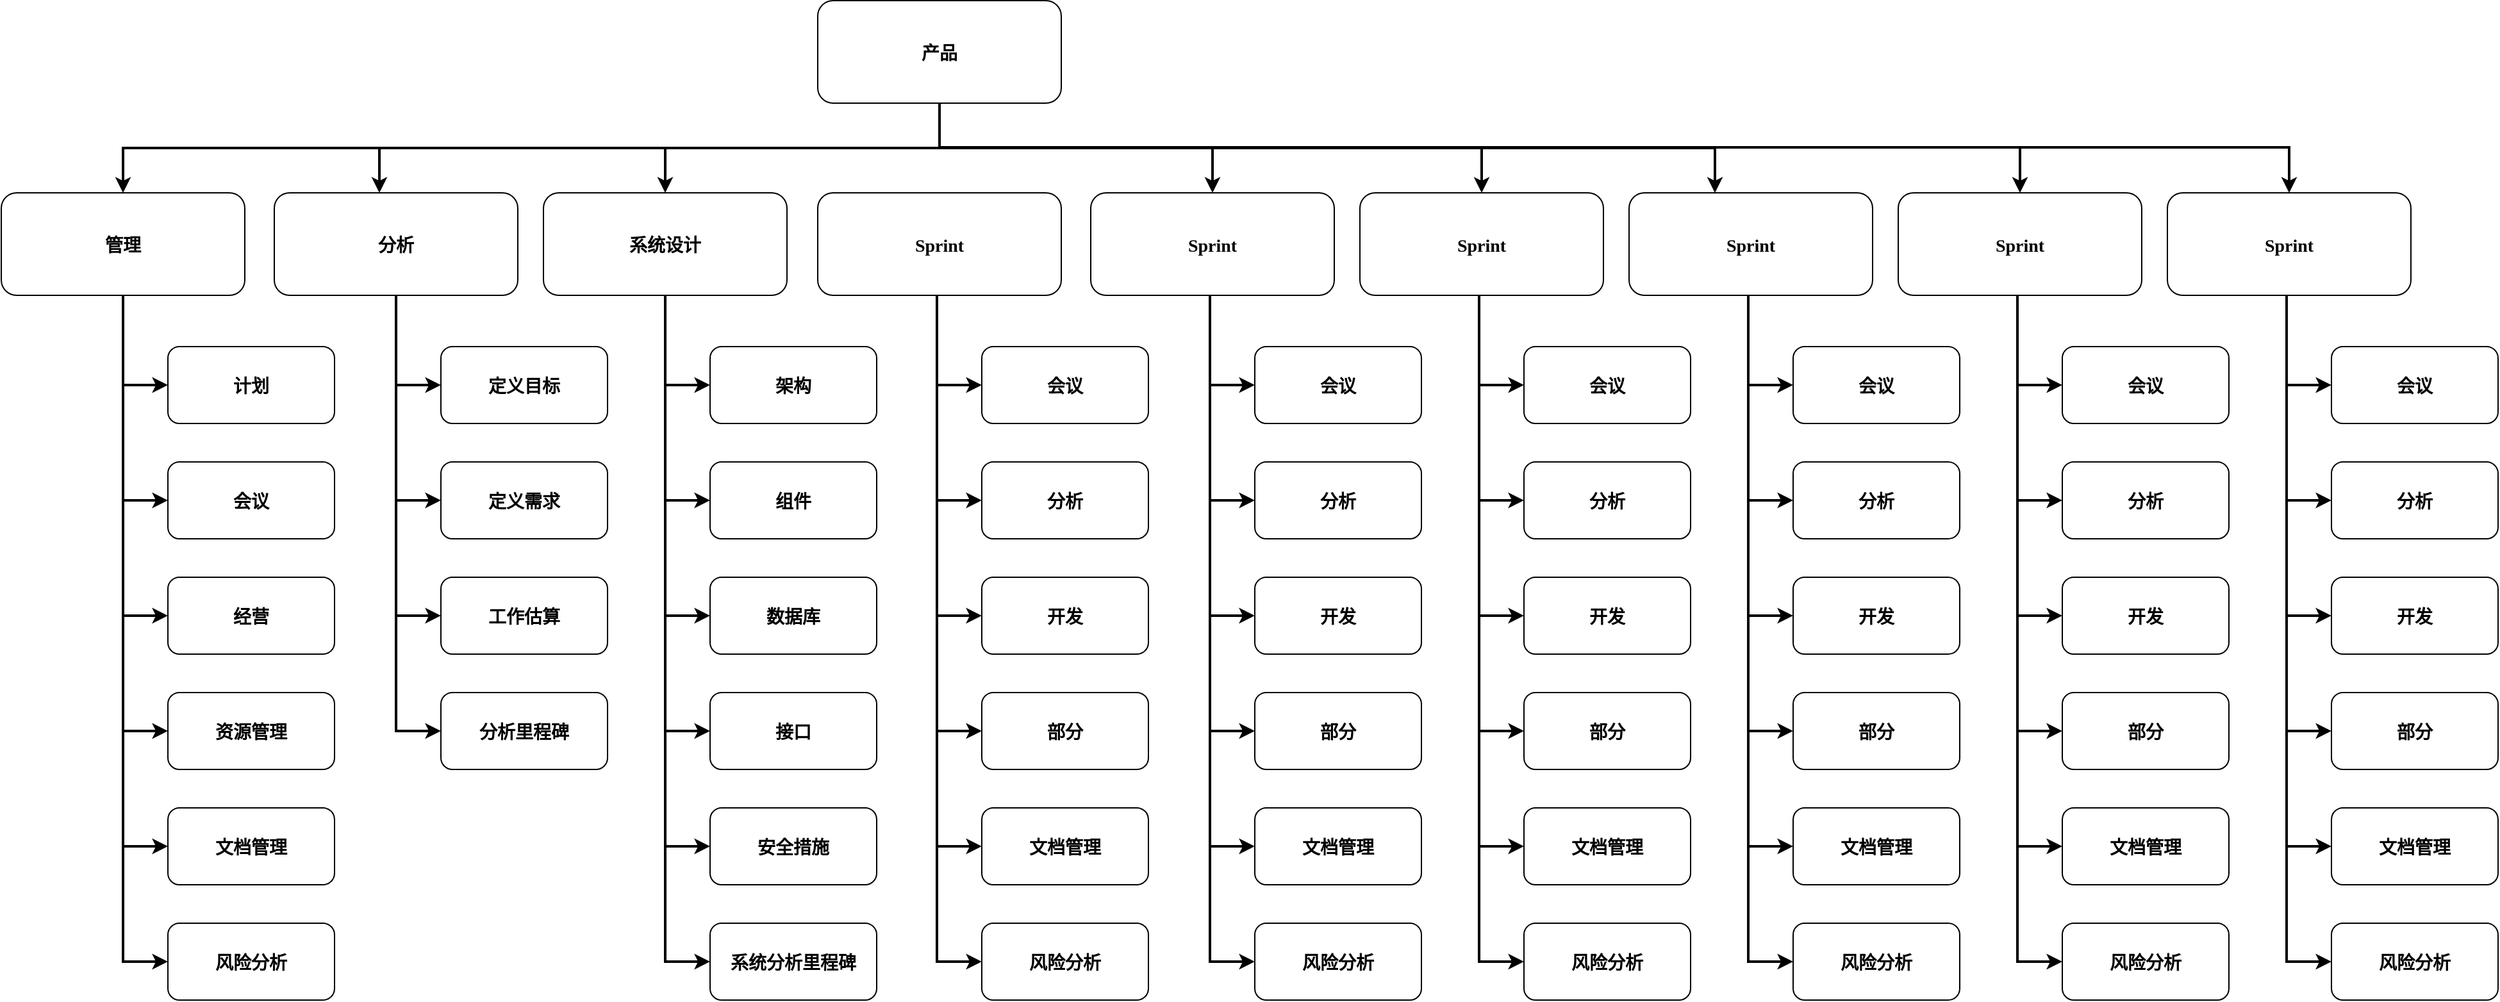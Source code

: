 <mxfile version="14.6.6" type="github">
  <diagram name="Page-1" id="2c0d36ab-eaac-3732-788b-9136903baeff">
    <mxGraphModel dx="1502" dy="604" grid="1" gridSize="10" guides="1" tooltips="1" connect="1" arrows="1" fold="1" page="1" pageScale="1.5" pageWidth="1169" pageHeight="827" background="#ffffff" math="0" shadow="0">
      <root>
        <mxCell id="0" />
        <mxCell id="1" parent="0" />
        <mxCell id="2" value="产品" style="rounded=1;fontStyle=1;fontFamily=Tahoma;fontSize=14" parent="1" vertex="1">
          <mxGeometry x="757" y="185.5" width="190" height="80" as="geometry" />
        </mxCell>
        <mxCell id="9" value="" style="edgeStyle=elbowEdgeStyle;elbow=vertical;strokeWidth=2;rounded=0" parent="1" source="2" edge="1">
          <mxGeometry x="337" y="215.5" width="100" height="100" as="geometry">
            <mxPoint x="337" y="315.5" as="sourcePoint" />
            <mxPoint x="1457" y="335.5" as="targetPoint" />
          </mxGeometry>
        </mxCell>
        <mxCell id="10" value="Sprint" style="rounded=1;fontStyle=1;fontFamily=Tahoma;fontSize=14" parent="1" vertex="1">
          <mxGeometry x="757" y="335.5" width="190" height="80" as="geometry" />
        </mxCell>
        <mxCell id="13" value="管理" style="rounded=1;fontStyle=1;fontFamily=Tahoma;fontSize=14" parent="1" vertex="1">
          <mxGeometry x="120" y="335.5" width="190" height="80" as="geometry" />
        </mxCell>
        <mxCell id="16" value="计划" style="rounded=1;fontStyle=1;fontFamily=Tahoma;fontSize=14" parent="1" vertex="1">
          <mxGeometry x="250" y="455.5" width="130" height="60" as="geometry" />
        </mxCell>
        <mxCell id="17" value="会议" style="rounded=1;fontStyle=1;fontFamily=Tahoma;fontSize=14" parent="1" vertex="1">
          <mxGeometry x="250" y="545.5" width="130" height="60" as="geometry" />
        </mxCell>
        <mxCell id="18" value="经营" style="rounded=1;fontStyle=1;fontFamily=Tahoma;fontSize=14" parent="1" vertex="1">
          <mxGeometry x="250" y="635.5" width="130" height="60" as="geometry" />
        </mxCell>
        <mxCell id="59" value="" style="edgeStyle=elbowEdgeStyle;elbow=vertical;strokeWidth=2;rounded=0" parent="1" source="2" edge="1">
          <mxGeometry x="347" y="225.5" width="100" height="100" as="geometry">
            <mxPoint x="862.0" y="275.5" as="sourcePoint" />
            <mxPoint x="415" y="335.5" as="targetPoint" />
          </mxGeometry>
        </mxCell>
        <mxCell id="61" value="" style="edgeStyle=elbowEdgeStyle;elbow=vertical;strokeWidth=2;rounded=0" parent="1" source="2" target="13" edge="1">
          <mxGeometry x="-23" y="135.5" width="100" height="100" as="geometry">
            <mxPoint x="-23" y="235.5" as="sourcePoint" />
            <mxPoint x="77" y="135.5" as="targetPoint" />
          </mxGeometry>
        </mxCell>
        <mxCell id="64" value="" style="edgeStyle=elbowEdgeStyle;elbow=horizontal;strokeWidth=2;rounded=0" parent="1" source="13" target="16" edge="1">
          <mxGeometry x="-10" y="135.5" width="100" height="100" as="geometry">
            <mxPoint x="-10" y="235.5" as="sourcePoint" />
            <mxPoint x="90" y="135.5" as="targetPoint" />
            <Array as="points">
              <mxPoint x="215" y="435.5" />
            </Array>
          </mxGeometry>
        </mxCell>
        <mxCell id="65" value="" style="edgeStyle=elbowEdgeStyle;elbow=horizontal;strokeWidth=2;rounded=0" parent="1" source="13" target="17" edge="1">
          <mxGeometry x="-10" y="135.5" width="100" height="100" as="geometry">
            <mxPoint x="-10" y="235.5" as="sourcePoint" />
            <mxPoint x="90" y="135.5" as="targetPoint" />
            <Array as="points">
              <mxPoint x="215" y="475.5" />
            </Array>
          </mxGeometry>
        </mxCell>
        <mxCell id="66" value="" style="edgeStyle=elbowEdgeStyle;elbow=horizontal;strokeWidth=2;rounded=0" parent="1" source="13" target="18" edge="1">
          <mxGeometry x="-10" y="135.5" width="100" height="100" as="geometry">
            <mxPoint x="-10" y="235.5" as="sourcePoint" />
            <mxPoint x="90" y="135.5" as="targetPoint" />
            <Array as="points">
              <mxPoint x="215" y="525.5" />
            </Array>
          </mxGeometry>
        </mxCell>
        <mxCell id="ajaQP3VODttiOs9Wyczl-124" value="资源管理" style="rounded=1;fontStyle=1;fontFamily=Tahoma;fontSize=14" vertex="1" parent="1">
          <mxGeometry x="250" y="725.5" width="130" height="60" as="geometry" />
        </mxCell>
        <mxCell id="ajaQP3VODttiOs9Wyczl-125" value="文档管理" style="rounded=1;fontStyle=1;fontFamily=Tahoma;fontSize=14" vertex="1" parent="1">
          <mxGeometry x="250" y="815.5" width="130" height="60" as="geometry" />
        </mxCell>
        <mxCell id="ajaQP3VODttiOs9Wyczl-126" value="风险分析" style="rounded=1;fontStyle=1;fontFamily=Tahoma;fontSize=14" vertex="1" parent="1">
          <mxGeometry x="250" y="905.5" width="130" height="60" as="geometry" />
        </mxCell>
        <mxCell id="ajaQP3VODttiOs9Wyczl-127" value="" style="edgeStyle=elbowEdgeStyle;elbow=horizontal;strokeWidth=2;rounded=0;entryX=0;entryY=0.5;entryDx=0;entryDy=0;" edge="1" parent="1" target="ajaQP3VODttiOs9Wyczl-124">
          <mxGeometry x="-10" y="145.5" width="100" height="100" as="geometry">
            <mxPoint x="215" y="425.5" as="sourcePoint" />
            <mxPoint x="250" y="675.5" as="targetPoint" />
            <Array as="points">
              <mxPoint x="215" y="535.5" />
            </Array>
          </mxGeometry>
        </mxCell>
        <mxCell id="ajaQP3VODttiOs9Wyczl-128" value="" style="edgeStyle=elbowEdgeStyle;elbow=horizontal;strokeWidth=2;rounded=0;entryX=0;entryY=0.5;entryDx=0;entryDy=0;" edge="1" parent="1" target="ajaQP3VODttiOs9Wyczl-125">
          <mxGeometry x="-10" y="160" width="100" height="100" as="geometry">
            <mxPoint x="215" y="440" as="sourcePoint" />
            <mxPoint x="250" y="770" as="targetPoint" />
            <Array as="points">
              <mxPoint x="215" y="550" />
            </Array>
          </mxGeometry>
        </mxCell>
        <mxCell id="ajaQP3VODttiOs9Wyczl-129" value="" style="edgeStyle=elbowEdgeStyle;elbow=horizontal;strokeWidth=2;rounded=0;entryX=0;entryY=0.5;entryDx=0;entryDy=0;" edge="1" parent="1" target="ajaQP3VODttiOs9Wyczl-126">
          <mxGeometry x="-10" y="165.5" width="100" height="100" as="geometry">
            <mxPoint x="215" y="445.5" as="sourcePoint" />
            <mxPoint x="250" y="851" as="targetPoint" />
            <Array as="points">
              <mxPoint x="215" y="555.5" />
            </Array>
          </mxGeometry>
        </mxCell>
        <mxCell id="ajaQP3VODttiOs9Wyczl-132" value="分析" style="rounded=1;fontStyle=1;fontFamily=Tahoma;fontSize=14" vertex="1" parent="1">
          <mxGeometry x="333" y="335.5" width="190" height="80" as="geometry" />
        </mxCell>
        <mxCell id="ajaQP3VODttiOs9Wyczl-133" value="定义目标" style="rounded=1;fontStyle=1;fontFamily=Tahoma;fontSize=14" vertex="1" parent="1">
          <mxGeometry x="463" y="455.5" width="130" height="60" as="geometry" />
        </mxCell>
        <mxCell id="ajaQP3VODttiOs9Wyczl-134" value="定义需求" style="rounded=1;fontStyle=1;fontFamily=Tahoma;fontSize=14" vertex="1" parent="1">
          <mxGeometry x="463" y="545.5" width="130" height="60" as="geometry" />
        </mxCell>
        <mxCell id="ajaQP3VODttiOs9Wyczl-135" value="工作估算" style="rounded=1;fontStyle=1;fontFamily=Tahoma;fontSize=14" vertex="1" parent="1">
          <mxGeometry x="463" y="635.5" width="130" height="60" as="geometry" />
        </mxCell>
        <mxCell id="ajaQP3VODttiOs9Wyczl-136" value="" style="edgeStyle=elbowEdgeStyle;elbow=horizontal;strokeWidth=2;rounded=0" edge="1" parent="1" source="ajaQP3VODttiOs9Wyczl-132" target="ajaQP3VODttiOs9Wyczl-133">
          <mxGeometry x="203" y="135.5" width="100" height="100" as="geometry">
            <mxPoint x="203" y="235.5" as="sourcePoint" />
            <mxPoint x="303" y="135.5" as="targetPoint" />
            <Array as="points">
              <mxPoint x="428" y="435.5" />
            </Array>
          </mxGeometry>
        </mxCell>
        <mxCell id="ajaQP3VODttiOs9Wyczl-137" value="" style="edgeStyle=elbowEdgeStyle;elbow=horizontal;strokeWidth=2;rounded=0" edge="1" parent="1" source="ajaQP3VODttiOs9Wyczl-132" target="ajaQP3VODttiOs9Wyczl-134">
          <mxGeometry x="203" y="135.5" width="100" height="100" as="geometry">
            <mxPoint x="203" y="235.5" as="sourcePoint" />
            <mxPoint x="303" y="135.5" as="targetPoint" />
            <Array as="points">
              <mxPoint x="428" y="475.5" />
            </Array>
          </mxGeometry>
        </mxCell>
        <mxCell id="ajaQP3VODttiOs9Wyczl-138" value="" style="edgeStyle=elbowEdgeStyle;elbow=horizontal;strokeWidth=2;rounded=0" edge="1" parent="1" source="ajaQP3VODttiOs9Wyczl-132" target="ajaQP3VODttiOs9Wyczl-135">
          <mxGeometry x="203" y="135.5" width="100" height="100" as="geometry">
            <mxPoint x="203" y="235.5" as="sourcePoint" />
            <mxPoint x="303" y="135.5" as="targetPoint" />
            <Array as="points">
              <mxPoint x="428" y="525.5" />
            </Array>
          </mxGeometry>
        </mxCell>
        <mxCell id="ajaQP3VODttiOs9Wyczl-139" value="分析里程碑" style="rounded=1;fontStyle=1;fontFamily=Tahoma;fontSize=14" vertex="1" parent="1">
          <mxGeometry x="463" y="725.5" width="130" height="60" as="geometry" />
        </mxCell>
        <mxCell id="ajaQP3VODttiOs9Wyczl-142" value="" style="edgeStyle=elbowEdgeStyle;elbow=horizontal;strokeWidth=2;rounded=0;entryX=0;entryY=0.5;entryDx=0;entryDy=0;" edge="1" parent="1" target="ajaQP3VODttiOs9Wyczl-139">
          <mxGeometry x="203" y="145.5" width="100" height="100" as="geometry">
            <mxPoint x="428" y="425.5" as="sourcePoint" />
            <mxPoint x="463" y="675.5" as="targetPoint" />
            <Array as="points">
              <mxPoint x="428" y="535.5" />
            </Array>
          </mxGeometry>
        </mxCell>
        <mxCell id="ajaQP3VODttiOs9Wyczl-145" value="系统设计" style="rounded=1;fontStyle=1;fontFamily=Tahoma;fontSize=14" vertex="1" parent="1">
          <mxGeometry x="543" y="335.5" width="190" height="80" as="geometry" />
        </mxCell>
        <mxCell id="ajaQP3VODttiOs9Wyczl-146" value="架构" style="rounded=1;fontStyle=1;fontFamily=Tahoma;fontSize=14" vertex="1" parent="1">
          <mxGeometry x="673" y="455.5" width="130" height="60" as="geometry" />
        </mxCell>
        <mxCell id="ajaQP3VODttiOs9Wyczl-147" value="组件" style="rounded=1;fontStyle=1;fontFamily=Tahoma;fontSize=14" vertex="1" parent="1">
          <mxGeometry x="673" y="545.5" width="130" height="60" as="geometry" />
        </mxCell>
        <mxCell id="ajaQP3VODttiOs9Wyczl-148" value="数据库" style="rounded=1;fontStyle=1;fontFamily=Tahoma;fontSize=14" vertex="1" parent="1">
          <mxGeometry x="673" y="635.5" width="130" height="60" as="geometry" />
        </mxCell>
        <mxCell id="ajaQP3VODttiOs9Wyczl-149" value="" style="edgeStyle=elbowEdgeStyle;elbow=horizontal;strokeWidth=2;rounded=0" edge="1" parent="1" source="ajaQP3VODttiOs9Wyczl-145" target="ajaQP3VODttiOs9Wyczl-146">
          <mxGeometry x="413" y="135.5" width="100" height="100" as="geometry">
            <mxPoint x="413" y="235.5" as="sourcePoint" />
            <mxPoint x="513" y="135.5" as="targetPoint" />
            <Array as="points">
              <mxPoint x="638" y="435.5" />
            </Array>
          </mxGeometry>
        </mxCell>
        <mxCell id="ajaQP3VODttiOs9Wyczl-150" value="" style="edgeStyle=elbowEdgeStyle;elbow=horizontal;strokeWidth=2;rounded=0" edge="1" parent="1" source="ajaQP3VODttiOs9Wyczl-145" target="ajaQP3VODttiOs9Wyczl-147">
          <mxGeometry x="413" y="135.5" width="100" height="100" as="geometry">
            <mxPoint x="413" y="235.5" as="sourcePoint" />
            <mxPoint x="513" y="135.5" as="targetPoint" />
            <Array as="points">
              <mxPoint x="638" y="475.5" />
            </Array>
          </mxGeometry>
        </mxCell>
        <mxCell id="ajaQP3VODttiOs9Wyczl-151" value="" style="edgeStyle=elbowEdgeStyle;elbow=horizontal;strokeWidth=2;rounded=0" edge="1" parent="1" source="ajaQP3VODttiOs9Wyczl-145" target="ajaQP3VODttiOs9Wyczl-148">
          <mxGeometry x="413" y="135.5" width="100" height="100" as="geometry">
            <mxPoint x="413" y="235.5" as="sourcePoint" />
            <mxPoint x="513" y="135.5" as="targetPoint" />
            <Array as="points">
              <mxPoint x="638" y="525.5" />
            </Array>
          </mxGeometry>
        </mxCell>
        <mxCell id="ajaQP3VODttiOs9Wyczl-152" value="接口" style="rounded=1;fontStyle=1;fontFamily=Tahoma;fontSize=14" vertex="1" parent="1">
          <mxGeometry x="673" y="725.5" width="130" height="60" as="geometry" />
        </mxCell>
        <mxCell id="ajaQP3VODttiOs9Wyczl-153" value="" style="edgeStyle=elbowEdgeStyle;elbow=horizontal;strokeWidth=2;rounded=0;entryX=0;entryY=0.5;entryDx=0;entryDy=0;" edge="1" parent="1" target="ajaQP3VODttiOs9Wyczl-152">
          <mxGeometry x="413" y="145.5" width="100" height="100" as="geometry">
            <mxPoint x="638" y="425.5" as="sourcePoint" />
            <mxPoint x="673" y="675.5" as="targetPoint" />
            <Array as="points">
              <mxPoint x="638" y="535.5" />
            </Array>
          </mxGeometry>
        </mxCell>
        <mxCell id="ajaQP3VODttiOs9Wyczl-155" value="" style="edgeStyle=elbowEdgeStyle;elbow=vertical;strokeWidth=2;rounded=0;entryX=0.5;entryY=0;entryDx=0;entryDy=0;exitX=0.5;exitY=1;exitDx=0;exitDy=0;" edge="1" parent="1" source="2" target="ajaQP3VODttiOs9Wyczl-145">
          <mxGeometry x="-25" y="135.5" width="100" height="100" as="geometry">
            <mxPoint x="850" y="265.5" as="sourcePoint" />
            <mxPoint x="200" y="335.5" as="targetPoint" />
          </mxGeometry>
        </mxCell>
        <mxCell id="ajaQP3VODttiOs9Wyczl-171" value="安全措施" style="rounded=1;fontStyle=1;fontFamily=Tahoma;fontSize=14" vertex="1" parent="1">
          <mxGeometry x="673" y="815.5" width="130" height="60" as="geometry" />
        </mxCell>
        <mxCell id="ajaQP3VODttiOs9Wyczl-172" value="系统分析里程碑" style="rounded=1;fontStyle=1;fontFamily=Tahoma;fontSize=14" vertex="1" parent="1">
          <mxGeometry x="673" y="905.5" width="130" height="60" as="geometry" />
        </mxCell>
        <mxCell id="ajaQP3VODttiOs9Wyczl-176" value="" style="edgeStyle=elbowEdgeStyle;elbow=horizontal;strokeWidth=2;rounded=0;entryX=0;entryY=0.5;entryDx=0;entryDy=0;" edge="1" parent="1" target="ajaQP3VODttiOs9Wyczl-171">
          <mxGeometry x="413" y="135.5" width="100" height="100" as="geometry">
            <mxPoint x="638" y="415.5" as="sourcePoint" />
            <mxPoint x="673" y="745.5" as="targetPoint" />
            <Array as="points">
              <mxPoint x="638" y="525.5" />
            </Array>
          </mxGeometry>
        </mxCell>
        <mxCell id="ajaQP3VODttiOs9Wyczl-177" value="" style="edgeStyle=elbowEdgeStyle;elbow=horizontal;strokeWidth=2;rounded=0;entryX=0;entryY=0.5;entryDx=0;entryDy=0;" edge="1" parent="1" target="ajaQP3VODttiOs9Wyczl-172">
          <mxGeometry x="413" y="220" width="100" height="100" as="geometry">
            <mxPoint x="638" y="500" as="sourcePoint" />
            <mxPoint x="683" y="940" as="targetPoint" />
            <Array as="points">
              <mxPoint x="638" y="700" />
              <mxPoint x="638" y="610" />
            </Array>
          </mxGeometry>
        </mxCell>
        <mxCell id="ajaQP3VODttiOs9Wyczl-195" value="会议" style="rounded=1;fontStyle=1;fontFamily=Tahoma;fontSize=14" vertex="1" parent="1">
          <mxGeometry x="885" y="455.5" width="130" height="60" as="geometry" />
        </mxCell>
        <mxCell id="ajaQP3VODttiOs9Wyczl-196" value="分析" style="rounded=1;fontStyle=1;fontFamily=Tahoma;fontSize=14" vertex="1" parent="1">
          <mxGeometry x="885" y="545.5" width="130" height="60" as="geometry" />
        </mxCell>
        <mxCell id="ajaQP3VODttiOs9Wyczl-197" value="开发" style="rounded=1;fontStyle=1;fontFamily=Tahoma;fontSize=14" vertex="1" parent="1">
          <mxGeometry x="885" y="635.5" width="130" height="60" as="geometry" />
        </mxCell>
        <mxCell id="ajaQP3VODttiOs9Wyczl-198" value="" style="edgeStyle=elbowEdgeStyle;elbow=horizontal;strokeWidth=2;rounded=0" edge="1" parent="1" target="ajaQP3VODttiOs9Wyczl-195">
          <mxGeometry x="625" y="135.5" width="100" height="100" as="geometry">
            <mxPoint x="850" y="415.5" as="sourcePoint" />
            <mxPoint x="725" y="135.5" as="targetPoint" />
            <Array as="points">
              <mxPoint x="850" y="435.5" />
            </Array>
          </mxGeometry>
        </mxCell>
        <mxCell id="ajaQP3VODttiOs9Wyczl-199" value="" style="edgeStyle=elbowEdgeStyle;elbow=horizontal;strokeWidth=2;rounded=0" edge="1" parent="1" target="ajaQP3VODttiOs9Wyczl-196">
          <mxGeometry x="625" y="135.5" width="100" height="100" as="geometry">
            <mxPoint x="850" y="415.5" as="sourcePoint" />
            <mxPoint x="725" y="135.5" as="targetPoint" />
            <Array as="points">
              <mxPoint x="850" y="475.5" />
            </Array>
          </mxGeometry>
        </mxCell>
        <mxCell id="ajaQP3VODttiOs9Wyczl-200" value="" style="edgeStyle=elbowEdgeStyle;elbow=horizontal;strokeWidth=2;rounded=0" edge="1" parent="1" target="ajaQP3VODttiOs9Wyczl-197">
          <mxGeometry x="625" y="135.5" width="100" height="100" as="geometry">
            <mxPoint x="850" y="415.5" as="sourcePoint" />
            <mxPoint x="725" y="135.5" as="targetPoint" />
            <Array as="points">
              <mxPoint x="850" y="525.5" />
            </Array>
          </mxGeometry>
        </mxCell>
        <mxCell id="ajaQP3VODttiOs9Wyczl-201" value="部分" style="rounded=1;fontStyle=1;fontFamily=Tahoma;fontSize=14" vertex="1" parent="1">
          <mxGeometry x="885" y="725.5" width="130" height="60" as="geometry" />
        </mxCell>
        <mxCell id="ajaQP3VODttiOs9Wyczl-202" value="文档管理" style="rounded=1;fontStyle=1;fontFamily=Tahoma;fontSize=14" vertex="1" parent="1">
          <mxGeometry x="885" y="815.5" width="130" height="60" as="geometry" />
        </mxCell>
        <mxCell id="ajaQP3VODttiOs9Wyczl-203" value="风险分析" style="rounded=1;fontStyle=1;fontFamily=Tahoma;fontSize=14" vertex="1" parent="1">
          <mxGeometry x="885" y="905.5" width="130" height="60" as="geometry" />
        </mxCell>
        <mxCell id="ajaQP3VODttiOs9Wyczl-204" value="" style="edgeStyle=elbowEdgeStyle;elbow=horizontal;strokeWidth=2;rounded=0;entryX=0;entryY=0.5;entryDx=0;entryDy=0;" edge="1" parent="1" target="ajaQP3VODttiOs9Wyczl-201">
          <mxGeometry x="625" y="145.5" width="100" height="100" as="geometry">
            <mxPoint x="850" y="425.5" as="sourcePoint" />
            <mxPoint x="885" y="675.5" as="targetPoint" />
            <Array as="points">
              <mxPoint x="850" y="535.5" />
            </Array>
          </mxGeometry>
        </mxCell>
        <mxCell id="ajaQP3VODttiOs9Wyczl-205" value="" style="edgeStyle=elbowEdgeStyle;elbow=horizontal;strokeWidth=2;rounded=0;entryX=0;entryY=0.5;entryDx=0;entryDy=0;" edge="1" parent="1" target="ajaQP3VODttiOs9Wyczl-202">
          <mxGeometry x="625" y="160" width="100" height="100" as="geometry">
            <mxPoint x="850" y="440" as="sourcePoint" />
            <mxPoint x="885" y="770" as="targetPoint" />
            <Array as="points">
              <mxPoint x="850" y="550" />
            </Array>
          </mxGeometry>
        </mxCell>
        <mxCell id="ajaQP3VODttiOs9Wyczl-206" value="" style="edgeStyle=elbowEdgeStyle;elbow=horizontal;strokeWidth=2;rounded=0;entryX=0;entryY=0.5;entryDx=0;entryDy=0;" edge="1" parent="1" target="ajaQP3VODttiOs9Wyczl-203">
          <mxGeometry x="625" y="165.5" width="100" height="100" as="geometry">
            <mxPoint x="850" y="445.5" as="sourcePoint" />
            <mxPoint x="885" y="851" as="targetPoint" />
            <Array as="points">
              <mxPoint x="850" y="555.5" />
            </Array>
          </mxGeometry>
        </mxCell>
        <mxCell id="ajaQP3VODttiOs9Wyczl-208" value="Sprint" style="rounded=1;fontStyle=1;fontFamily=Tahoma;fontSize=14" vertex="1" parent="1">
          <mxGeometry x="970" y="335.5" width="190" height="80" as="geometry" />
        </mxCell>
        <mxCell id="ajaQP3VODttiOs9Wyczl-209" value="会议" style="rounded=1;fontStyle=1;fontFamily=Tahoma;fontSize=14" vertex="1" parent="1">
          <mxGeometry x="1098" y="455.5" width="130" height="60" as="geometry" />
        </mxCell>
        <mxCell id="ajaQP3VODttiOs9Wyczl-210" value="分析" style="rounded=1;fontStyle=1;fontFamily=Tahoma;fontSize=14" vertex="1" parent="1">
          <mxGeometry x="1098" y="545.5" width="130" height="60" as="geometry" />
        </mxCell>
        <mxCell id="ajaQP3VODttiOs9Wyczl-211" value="开发" style="rounded=1;fontStyle=1;fontFamily=Tahoma;fontSize=14" vertex="1" parent="1">
          <mxGeometry x="1098" y="635.5" width="130" height="60" as="geometry" />
        </mxCell>
        <mxCell id="ajaQP3VODttiOs9Wyczl-212" value="" style="edgeStyle=elbowEdgeStyle;elbow=horizontal;strokeWidth=2;rounded=0" edge="1" parent="1" target="ajaQP3VODttiOs9Wyczl-209">
          <mxGeometry x="838" y="135.5" width="100" height="100" as="geometry">
            <mxPoint x="1063" y="415.5" as="sourcePoint" />
            <mxPoint x="938" y="135.5" as="targetPoint" />
            <Array as="points">
              <mxPoint x="1063" y="435.5" />
            </Array>
          </mxGeometry>
        </mxCell>
        <mxCell id="ajaQP3VODttiOs9Wyczl-213" value="" style="edgeStyle=elbowEdgeStyle;elbow=horizontal;strokeWidth=2;rounded=0" edge="1" parent="1" target="ajaQP3VODttiOs9Wyczl-210">
          <mxGeometry x="838" y="135.5" width="100" height="100" as="geometry">
            <mxPoint x="1063" y="415.5" as="sourcePoint" />
            <mxPoint x="938" y="135.5" as="targetPoint" />
            <Array as="points">
              <mxPoint x="1063" y="475.5" />
            </Array>
          </mxGeometry>
        </mxCell>
        <mxCell id="ajaQP3VODttiOs9Wyczl-214" value="" style="edgeStyle=elbowEdgeStyle;elbow=horizontal;strokeWidth=2;rounded=0" edge="1" parent="1" target="ajaQP3VODttiOs9Wyczl-211">
          <mxGeometry x="838" y="135.5" width="100" height="100" as="geometry">
            <mxPoint x="1063" y="415.5" as="sourcePoint" />
            <mxPoint x="938" y="135.5" as="targetPoint" />
            <Array as="points">
              <mxPoint x="1063" y="525.5" />
            </Array>
          </mxGeometry>
        </mxCell>
        <mxCell id="ajaQP3VODttiOs9Wyczl-215" value="部分" style="rounded=1;fontStyle=1;fontFamily=Tahoma;fontSize=14" vertex="1" parent="1">
          <mxGeometry x="1098" y="725.5" width="130" height="60" as="geometry" />
        </mxCell>
        <mxCell id="ajaQP3VODttiOs9Wyczl-216" value="文档管理" style="rounded=1;fontStyle=1;fontFamily=Tahoma;fontSize=14" vertex="1" parent="1">
          <mxGeometry x="1098" y="815.5" width="130" height="60" as="geometry" />
        </mxCell>
        <mxCell id="ajaQP3VODttiOs9Wyczl-217" value="风险分析" style="rounded=1;fontStyle=1;fontFamily=Tahoma;fontSize=14" vertex="1" parent="1">
          <mxGeometry x="1098" y="905.5" width="130" height="60" as="geometry" />
        </mxCell>
        <mxCell id="ajaQP3VODttiOs9Wyczl-218" value="" style="edgeStyle=elbowEdgeStyle;elbow=horizontal;strokeWidth=2;rounded=0;entryX=0;entryY=0.5;entryDx=0;entryDy=0;" edge="1" parent="1" target="ajaQP3VODttiOs9Wyczl-215">
          <mxGeometry x="838" y="145.5" width="100" height="100" as="geometry">
            <mxPoint x="1063" y="425.5" as="sourcePoint" />
            <mxPoint x="1098" y="675.5" as="targetPoint" />
            <Array as="points">
              <mxPoint x="1063" y="535.5" />
            </Array>
          </mxGeometry>
        </mxCell>
        <mxCell id="ajaQP3VODttiOs9Wyczl-219" value="" style="edgeStyle=elbowEdgeStyle;elbow=horizontal;strokeWidth=2;rounded=0;entryX=0;entryY=0.5;entryDx=0;entryDy=0;" edge="1" parent="1" target="ajaQP3VODttiOs9Wyczl-216">
          <mxGeometry x="838" y="160" width="100" height="100" as="geometry">
            <mxPoint x="1063" y="440" as="sourcePoint" />
            <mxPoint x="1098" y="770" as="targetPoint" />
            <Array as="points">
              <mxPoint x="1063" y="550" />
            </Array>
          </mxGeometry>
        </mxCell>
        <mxCell id="ajaQP3VODttiOs9Wyczl-220" value="" style="edgeStyle=elbowEdgeStyle;elbow=horizontal;strokeWidth=2;rounded=0;entryX=0;entryY=0.5;entryDx=0;entryDy=0;" edge="1" parent="1" target="ajaQP3VODttiOs9Wyczl-217">
          <mxGeometry x="838" y="165.5" width="100" height="100" as="geometry">
            <mxPoint x="1063" y="445.5" as="sourcePoint" />
            <mxPoint x="1098" y="851" as="targetPoint" />
            <Array as="points">
              <mxPoint x="1063" y="555.5" />
            </Array>
          </mxGeometry>
        </mxCell>
        <mxCell id="ajaQP3VODttiOs9Wyczl-221" value="Sprint" style="rounded=1;fontStyle=1;fontFamily=Tahoma;fontSize=14" vertex="1" parent="1">
          <mxGeometry x="1180" y="335.5" width="190" height="80" as="geometry" />
        </mxCell>
        <mxCell id="ajaQP3VODttiOs9Wyczl-222" value="会议" style="rounded=1;fontStyle=1;fontFamily=Tahoma;fontSize=14" vertex="1" parent="1">
          <mxGeometry x="1308" y="455.5" width="130" height="60" as="geometry" />
        </mxCell>
        <mxCell id="ajaQP3VODttiOs9Wyczl-223" value="分析" style="rounded=1;fontStyle=1;fontFamily=Tahoma;fontSize=14" vertex="1" parent="1">
          <mxGeometry x="1308" y="545.5" width="130" height="60" as="geometry" />
        </mxCell>
        <mxCell id="ajaQP3VODttiOs9Wyczl-224" value="开发" style="rounded=1;fontStyle=1;fontFamily=Tahoma;fontSize=14" vertex="1" parent="1">
          <mxGeometry x="1308" y="635.5" width="130" height="60" as="geometry" />
        </mxCell>
        <mxCell id="ajaQP3VODttiOs9Wyczl-225" value="" style="edgeStyle=elbowEdgeStyle;elbow=horizontal;strokeWidth=2;rounded=0" edge="1" parent="1" target="ajaQP3VODttiOs9Wyczl-222">
          <mxGeometry x="1048" y="135.5" width="100" height="100" as="geometry">
            <mxPoint x="1273" y="415.5" as="sourcePoint" />
            <mxPoint x="1148" y="135.5" as="targetPoint" />
            <Array as="points">
              <mxPoint x="1273" y="435.5" />
            </Array>
          </mxGeometry>
        </mxCell>
        <mxCell id="ajaQP3VODttiOs9Wyczl-226" value="" style="edgeStyle=elbowEdgeStyle;elbow=horizontal;strokeWidth=2;rounded=0" edge="1" parent="1" target="ajaQP3VODttiOs9Wyczl-223">
          <mxGeometry x="1048" y="135.5" width="100" height="100" as="geometry">
            <mxPoint x="1273" y="415.5" as="sourcePoint" />
            <mxPoint x="1148" y="135.5" as="targetPoint" />
            <Array as="points">
              <mxPoint x="1273" y="475.5" />
            </Array>
          </mxGeometry>
        </mxCell>
        <mxCell id="ajaQP3VODttiOs9Wyczl-227" value="" style="edgeStyle=elbowEdgeStyle;elbow=horizontal;strokeWidth=2;rounded=0" edge="1" parent="1" target="ajaQP3VODttiOs9Wyczl-224">
          <mxGeometry x="1048" y="135.5" width="100" height="100" as="geometry">
            <mxPoint x="1273" y="415.5" as="sourcePoint" />
            <mxPoint x="1148" y="135.5" as="targetPoint" />
            <Array as="points">
              <mxPoint x="1273" y="525.5" />
            </Array>
          </mxGeometry>
        </mxCell>
        <mxCell id="ajaQP3VODttiOs9Wyczl-228" value="部分" style="rounded=1;fontStyle=1;fontFamily=Tahoma;fontSize=14" vertex="1" parent="1">
          <mxGeometry x="1308" y="725.5" width="130" height="60" as="geometry" />
        </mxCell>
        <mxCell id="ajaQP3VODttiOs9Wyczl-229" value="文档管理" style="rounded=1;fontStyle=1;fontFamily=Tahoma;fontSize=14" vertex="1" parent="1">
          <mxGeometry x="1308" y="815.5" width="130" height="60" as="geometry" />
        </mxCell>
        <mxCell id="ajaQP3VODttiOs9Wyczl-230" value="风险分析" style="rounded=1;fontStyle=1;fontFamily=Tahoma;fontSize=14" vertex="1" parent="1">
          <mxGeometry x="1308" y="905.5" width="130" height="60" as="geometry" />
        </mxCell>
        <mxCell id="ajaQP3VODttiOs9Wyczl-231" value="" style="edgeStyle=elbowEdgeStyle;elbow=horizontal;strokeWidth=2;rounded=0;entryX=0;entryY=0.5;entryDx=0;entryDy=0;" edge="1" parent="1" target="ajaQP3VODttiOs9Wyczl-228">
          <mxGeometry x="1048" y="145.5" width="100" height="100" as="geometry">
            <mxPoint x="1273" y="425.5" as="sourcePoint" />
            <mxPoint x="1308" y="675.5" as="targetPoint" />
            <Array as="points">
              <mxPoint x="1273" y="535.5" />
            </Array>
          </mxGeometry>
        </mxCell>
        <mxCell id="ajaQP3VODttiOs9Wyczl-232" value="" style="edgeStyle=elbowEdgeStyle;elbow=horizontal;strokeWidth=2;rounded=0;entryX=0;entryY=0.5;entryDx=0;entryDy=0;" edge="1" parent="1" target="ajaQP3VODttiOs9Wyczl-229">
          <mxGeometry x="1048" y="160" width="100" height="100" as="geometry">
            <mxPoint x="1273" y="440" as="sourcePoint" />
            <mxPoint x="1308" y="770" as="targetPoint" />
            <Array as="points">
              <mxPoint x="1273" y="550" />
            </Array>
          </mxGeometry>
        </mxCell>
        <mxCell id="ajaQP3VODttiOs9Wyczl-233" value="" style="edgeStyle=elbowEdgeStyle;elbow=horizontal;strokeWidth=2;rounded=0;entryX=0;entryY=0.5;entryDx=0;entryDy=0;" edge="1" parent="1" target="ajaQP3VODttiOs9Wyczl-230">
          <mxGeometry x="1048" y="165.5" width="100" height="100" as="geometry">
            <mxPoint x="1273" y="445.5" as="sourcePoint" />
            <mxPoint x="1308" y="851" as="targetPoint" />
            <Array as="points">
              <mxPoint x="1273" y="555.5" />
            </Array>
          </mxGeometry>
        </mxCell>
        <mxCell id="ajaQP3VODttiOs9Wyczl-234" value="Sprint" style="rounded=1;fontStyle=1;fontFamily=Tahoma;fontSize=14" vertex="1" parent="1">
          <mxGeometry x="1390" y="335.5" width="190" height="80" as="geometry" />
        </mxCell>
        <mxCell id="ajaQP3VODttiOs9Wyczl-235" value="会议" style="rounded=1;fontStyle=1;fontFamily=Tahoma;fontSize=14" vertex="1" parent="1">
          <mxGeometry x="1518" y="455.5" width="130" height="60" as="geometry" />
        </mxCell>
        <mxCell id="ajaQP3VODttiOs9Wyczl-236" value="分析" style="rounded=1;fontStyle=1;fontFamily=Tahoma;fontSize=14" vertex="1" parent="1">
          <mxGeometry x="1518" y="545.5" width="130" height="60" as="geometry" />
        </mxCell>
        <mxCell id="ajaQP3VODttiOs9Wyczl-237" value="开发" style="rounded=1;fontStyle=1;fontFamily=Tahoma;fontSize=14" vertex="1" parent="1">
          <mxGeometry x="1518" y="635.5" width="130" height="60" as="geometry" />
        </mxCell>
        <mxCell id="ajaQP3VODttiOs9Wyczl-238" value="" style="edgeStyle=elbowEdgeStyle;elbow=horizontal;strokeWidth=2;rounded=0" edge="1" parent="1" target="ajaQP3VODttiOs9Wyczl-235">
          <mxGeometry x="1258" y="135.5" width="100" height="100" as="geometry">
            <mxPoint x="1483" y="415.5" as="sourcePoint" />
            <mxPoint x="1358" y="135.5" as="targetPoint" />
            <Array as="points">
              <mxPoint x="1483" y="435.5" />
            </Array>
          </mxGeometry>
        </mxCell>
        <mxCell id="ajaQP3VODttiOs9Wyczl-239" value="" style="edgeStyle=elbowEdgeStyle;elbow=horizontal;strokeWidth=2;rounded=0" edge="1" parent="1" target="ajaQP3VODttiOs9Wyczl-236">
          <mxGeometry x="1258" y="135.5" width="100" height="100" as="geometry">
            <mxPoint x="1483" y="415.5" as="sourcePoint" />
            <mxPoint x="1358" y="135.5" as="targetPoint" />
            <Array as="points">
              <mxPoint x="1483" y="475.5" />
            </Array>
          </mxGeometry>
        </mxCell>
        <mxCell id="ajaQP3VODttiOs9Wyczl-240" value="" style="edgeStyle=elbowEdgeStyle;elbow=horizontal;strokeWidth=2;rounded=0" edge="1" parent="1" target="ajaQP3VODttiOs9Wyczl-237">
          <mxGeometry x="1258" y="135.5" width="100" height="100" as="geometry">
            <mxPoint x="1483" y="415.5" as="sourcePoint" />
            <mxPoint x="1358" y="135.5" as="targetPoint" />
            <Array as="points">
              <mxPoint x="1483" y="525.5" />
            </Array>
          </mxGeometry>
        </mxCell>
        <mxCell id="ajaQP3VODttiOs9Wyczl-241" value="部分" style="rounded=1;fontStyle=1;fontFamily=Tahoma;fontSize=14" vertex="1" parent="1">
          <mxGeometry x="1518" y="725.5" width="130" height="60" as="geometry" />
        </mxCell>
        <mxCell id="ajaQP3VODttiOs9Wyczl-242" value="文档管理" style="rounded=1;fontStyle=1;fontFamily=Tahoma;fontSize=14" vertex="1" parent="1">
          <mxGeometry x="1518" y="815.5" width="130" height="60" as="geometry" />
        </mxCell>
        <mxCell id="ajaQP3VODttiOs9Wyczl-243" value="风险分析" style="rounded=1;fontStyle=1;fontFamily=Tahoma;fontSize=14" vertex="1" parent="1">
          <mxGeometry x="1518" y="905.5" width="130" height="60" as="geometry" />
        </mxCell>
        <mxCell id="ajaQP3VODttiOs9Wyczl-244" value="" style="edgeStyle=elbowEdgeStyle;elbow=horizontal;strokeWidth=2;rounded=0;entryX=0;entryY=0.5;entryDx=0;entryDy=0;" edge="1" parent="1" target="ajaQP3VODttiOs9Wyczl-241">
          <mxGeometry x="1258" y="145.5" width="100" height="100" as="geometry">
            <mxPoint x="1483" y="425.5" as="sourcePoint" />
            <mxPoint x="1518" y="675.5" as="targetPoint" />
            <Array as="points">
              <mxPoint x="1483" y="535.5" />
            </Array>
          </mxGeometry>
        </mxCell>
        <mxCell id="ajaQP3VODttiOs9Wyczl-245" value="" style="edgeStyle=elbowEdgeStyle;elbow=horizontal;strokeWidth=2;rounded=0;entryX=0;entryY=0.5;entryDx=0;entryDy=0;" edge="1" parent="1" target="ajaQP3VODttiOs9Wyczl-242">
          <mxGeometry x="1258" y="160" width="100" height="100" as="geometry">
            <mxPoint x="1483" y="440" as="sourcePoint" />
            <mxPoint x="1518" y="770" as="targetPoint" />
            <Array as="points">
              <mxPoint x="1483" y="550" />
            </Array>
          </mxGeometry>
        </mxCell>
        <mxCell id="ajaQP3VODttiOs9Wyczl-246" value="" style="edgeStyle=elbowEdgeStyle;elbow=horizontal;strokeWidth=2;rounded=0;entryX=0;entryY=0.5;entryDx=0;entryDy=0;" edge="1" parent="1" target="ajaQP3VODttiOs9Wyczl-243">
          <mxGeometry x="1258" y="165.5" width="100" height="100" as="geometry">
            <mxPoint x="1483" y="445.5" as="sourcePoint" />
            <mxPoint x="1518" y="851" as="targetPoint" />
            <Array as="points">
              <mxPoint x="1483" y="555.5" />
            </Array>
          </mxGeometry>
        </mxCell>
        <mxCell id="ajaQP3VODttiOs9Wyczl-247" value="Sprint" style="rounded=1;fontStyle=1;fontFamily=Tahoma;fontSize=14" vertex="1" parent="1">
          <mxGeometry x="1600" y="335.5" width="190" height="80" as="geometry" />
        </mxCell>
        <mxCell id="ajaQP3VODttiOs9Wyczl-248" value="会议" style="rounded=1;fontStyle=1;fontFamily=Tahoma;fontSize=14" vertex="1" parent="1">
          <mxGeometry x="1728" y="455.5" width="130" height="60" as="geometry" />
        </mxCell>
        <mxCell id="ajaQP3VODttiOs9Wyczl-249" value="分析" style="rounded=1;fontStyle=1;fontFamily=Tahoma;fontSize=14" vertex="1" parent="1">
          <mxGeometry x="1728" y="545.5" width="130" height="60" as="geometry" />
        </mxCell>
        <mxCell id="ajaQP3VODttiOs9Wyczl-250" value="开发" style="rounded=1;fontStyle=1;fontFamily=Tahoma;fontSize=14" vertex="1" parent="1">
          <mxGeometry x="1728" y="635.5" width="130" height="60" as="geometry" />
        </mxCell>
        <mxCell id="ajaQP3VODttiOs9Wyczl-251" value="" style="edgeStyle=elbowEdgeStyle;elbow=horizontal;strokeWidth=2;rounded=0" edge="1" parent="1" target="ajaQP3VODttiOs9Wyczl-248">
          <mxGeometry x="1468" y="135.5" width="100" height="100" as="geometry">
            <mxPoint x="1693" y="415.5" as="sourcePoint" />
            <mxPoint x="1568" y="135.5" as="targetPoint" />
            <Array as="points">
              <mxPoint x="1693" y="435.5" />
            </Array>
          </mxGeometry>
        </mxCell>
        <mxCell id="ajaQP3VODttiOs9Wyczl-252" value="" style="edgeStyle=elbowEdgeStyle;elbow=horizontal;strokeWidth=2;rounded=0" edge="1" parent="1" target="ajaQP3VODttiOs9Wyczl-249">
          <mxGeometry x="1468" y="135.5" width="100" height="100" as="geometry">
            <mxPoint x="1693" y="415.5" as="sourcePoint" />
            <mxPoint x="1568" y="135.5" as="targetPoint" />
            <Array as="points">
              <mxPoint x="1693" y="475.5" />
            </Array>
          </mxGeometry>
        </mxCell>
        <mxCell id="ajaQP3VODttiOs9Wyczl-253" value="" style="edgeStyle=elbowEdgeStyle;elbow=horizontal;strokeWidth=2;rounded=0" edge="1" parent="1" target="ajaQP3VODttiOs9Wyczl-250">
          <mxGeometry x="1468" y="135.5" width="100" height="100" as="geometry">
            <mxPoint x="1693" y="415.5" as="sourcePoint" />
            <mxPoint x="1568" y="135.5" as="targetPoint" />
            <Array as="points">
              <mxPoint x="1693" y="525.5" />
            </Array>
          </mxGeometry>
        </mxCell>
        <mxCell id="ajaQP3VODttiOs9Wyczl-254" value="部分" style="rounded=1;fontStyle=1;fontFamily=Tahoma;fontSize=14" vertex="1" parent="1">
          <mxGeometry x="1728" y="725.5" width="130" height="60" as="geometry" />
        </mxCell>
        <mxCell id="ajaQP3VODttiOs9Wyczl-255" value="文档管理" style="rounded=1;fontStyle=1;fontFamily=Tahoma;fontSize=14" vertex="1" parent="1">
          <mxGeometry x="1728" y="815.5" width="130" height="60" as="geometry" />
        </mxCell>
        <mxCell id="ajaQP3VODttiOs9Wyczl-256" value="风险分析" style="rounded=1;fontStyle=1;fontFamily=Tahoma;fontSize=14" vertex="1" parent="1">
          <mxGeometry x="1728" y="905.5" width="130" height="60" as="geometry" />
        </mxCell>
        <mxCell id="ajaQP3VODttiOs9Wyczl-257" value="" style="edgeStyle=elbowEdgeStyle;elbow=horizontal;strokeWidth=2;rounded=0;entryX=0;entryY=0.5;entryDx=0;entryDy=0;" edge="1" parent="1" target="ajaQP3VODttiOs9Wyczl-254">
          <mxGeometry x="1468" y="145.5" width="100" height="100" as="geometry">
            <mxPoint x="1693" y="425.5" as="sourcePoint" />
            <mxPoint x="1728" y="675.5" as="targetPoint" />
            <Array as="points">
              <mxPoint x="1693" y="535.5" />
            </Array>
          </mxGeometry>
        </mxCell>
        <mxCell id="ajaQP3VODttiOs9Wyczl-258" value="" style="edgeStyle=elbowEdgeStyle;elbow=horizontal;strokeWidth=2;rounded=0;entryX=0;entryY=0.5;entryDx=0;entryDy=0;" edge="1" parent="1" target="ajaQP3VODttiOs9Wyczl-255">
          <mxGeometry x="1468" y="160" width="100" height="100" as="geometry">
            <mxPoint x="1693" y="440" as="sourcePoint" />
            <mxPoint x="1728" y="770" as="targetPoint" />
            <Array as="points">
              <mxPoint x="1693" y="550" />
            </Array>
          </mxGeometry>
        </mxCell>
        <mxCell id="ajaQP3VODttiOs9Wyczl-259" value="" style="edgeStyle=elbowEdgeStyle;elbow=horizontal;strokeWidth=2;rounded=0;entryX=0;entryY=0.5;entryDx=0;entryDy=0;" edge="1" parent="1" target="ajaQP3VODttiOs9Wyczl-256">
          <mxGeometry x="1468" y="165.5" width="100" height="100" as="geometry">
            <mxPoint x="1693" y="445.5" as="sourcePoint" />
            <mxPoint x="1728" y="851" as="targetPoint" />
            <Array as="points">
              <mxPoint x="1693" y="555.5" />
            </Array>
          </mxGeometry>
        </mxCell>
        <mxCell id="ajaQP3VODttiOs9Wyczl-260" value="Sprint" style="rounded=1;fontStyle=1;fontFamily=Tahoma;fontSize=14" vertex="1" parent="1">
          <mxGeometry x="1810" y="335.5" width="190" height="80" as="geometry" />
        </mxCell>
        <mxCell id="ajaQP3VODttiOs9Wyczl-261" value="会议" style="rounded=1;fontStyle=1;fontFamily=Tahoma;fontSize=14" vertex="1" parent="1">
          <mxGeometry x="1938" y="455.5" width="130" height="60" as="geometry" />
        </mxCell>
        <mxCell id="ajaQP3VODttiOs9Wyczl-262" value="分析" style="rounded=1;fontStyle=1;fontFamily=Tahoma;fontSize=14" vertex="1" parent="1">
          <mxGeometry x="1938" y="545.5" width="130" height="60" as="geometry" />
        </mxCell>
        <mxCell id="ajaQP3VODttiOs9Wyczl-263" value="开发" style="rounded=1;fontStyle=1;fontFamily=Tahoma;fontSize=14" vertex="1" parent="1">
          <mxGeometry x="1938" y="635.5" width="130" height="60" as="geometry" />
        </mxCell>
        <mxCell id="ajaQP3VODttiOs9Wyczl-264" value="" style="edgeStyle=elbowEdgeStyle;elbow=horizontal;strokeWidth=2;rounded=0" edge="1" parent="1" target="ajaQP3VODttiOs9Wyczl-261">
          <mxGeometry x="1678" y="135.5" width="100" height="100" as="geometry">
            <mxPoint x="1903" y="415.5" as="sourcePoint" />
            <mxPoint x="1778" y="135.5" as="targetPoint" />
            <Array as="points">
              <mxPoint x="1903" y="435.5" />
            </Array>
          </mxGeometry>
        </mxCell>
        <mxCell id="ajaQP3VODttiOs9Wyczl-265" value="" style="edgeStyle=elbowEdgeStyle;elbow=horizontal;strokeWidth=2;rounded=0" edge="1" parent="1" target="ajaQP3VODttiOs9Wyczl-262">
          <mxGeometry x="1678" y="135.5" width="100" height="100" as="geometry">
            <mxPoint x="1903" y="415.5" as="sourcePoint" />
            <mxPoint x="1778" y="135.5" as="targetPoint" />
            <Array as="points">
              <mxPoint x="1903" y="475.5" />
            </Array>
          </mxGeometry>
        </mxCell>
        <mxCell id="ajaQP3VODttiOs9Wyczl-266" value="" style="edgeStyle=elbowEdgeStyle;elbow=horizontal;strokeWidth=2;rounded=0" edge="1" parent="1" target="ajaQP3VODttiOs9Wyczl-263">
          <mxGeometry x="1678" y="135.5" width="100" height="100" as="geometry">
            <mxPoint x="1903" y="415.5" as="sourcePoint" />
            <mxPoint x="1778" y="135.5" as="targetPoint" />
            <Array as="points">
              <mxPoint x="1903" y="525.5" />
            </Array>
          </mxGeometry>
        </mxCell>
        <mxCell id="ajaQP3VODttiOs9Wyczl-267" value="部分" style="rounded=1;fontStyle=1;fontFamily=Tahoma;fontSize=14" vertex="1" parent="1">
          <mxGeometry x="1938" y="725.5" width="130" height="60" as="geometry" />
        </mxCell>
        <mxCell id="ajaQP3VODttiOs9Wyczl-268" value="文档管理" style="rounded=1;fontStyle=1;fontFamily=Tahoma;fontSize=14" vertex="1" parent="1">
          <mxGeometry x="1938" y="815.5" width="130" height="60" as="geometry" />
        </mxCell>
        <mxCell id="ajaQP3VODttiOs9Wyczl-269" value="风险分析" style="rounded=1;fontStyle=1;fontFamily=Tahoma;fontSize=14" vertex="1" parent="1">
          <mxGeometry x="1938" y="905.5" width="130" height="60" as="geometry" />
        </mxCell>
        <mxCell id="ajaQP3VODttiOs9Wyczl-270" value="" style="edgeStyle=elbowEdgeStyle;elbow=horizontal;strokeWidth=2;rounded=0;entryX=0;entryY=0.5;entryDx=0;entryDy=0;" edge="1" parent="1" target="ajaQP3VODttiOs9Wyczl-267">
          <mxGeometry x="1678" y="145.5" width="100" height="100" as="geometry">
            <mxPoint x="1903" y="425.5" as="sourcePoint" />
            <mxPoint x="1938" y="675.5" as="targetPoint" />
            <Array as="points">
              <mxPoint x="1903" y="535.5" />
            </Array>
          </mxGeometry>
        </mxCell>
        <mxCell id="ajaQP3VODttiOs9Wyczl-271" value="" style="edgeStyle=elbowEdgeStyle;elbow=horizontal;strokeWidth=2;rounded=0;entryX=0;entryY=0.5;entryDx=0;entryDy=0;" edge="1" parent="1" target="ajaQP3VODttiOs9Wyczl-268">
          <mxGeometry x="1678" y="160" width="100" height="100" as="geometry">
            <mxPoint x="1903" y="440" as="sourcePoint" />
            <mxPoint x="1938" y="770" as="targetPoint" />
            <Array as="points">
              <mxPoint x="1903" y="550" />
            </Array>
          </mxGeometry>
        </mxCell>
        <mxCell id="ajaQP3VODttiOs9Wyczl-272" value="" style="edgeStyle=elbowEdgeStyle;elbow=horizontal;strokeWidth=2;rounded=0;entryX=0;entryY=0.5;entryDx=0;entryDy=0;" edge="1" parent="1" target="ajaQP3VODttiOs9Wyczl-269">
          <mxGeometry x="1678" y="165.5" width="100" height="100" as="geometry">
            <mxPoint x="1903" y="445.5" as="sourcePoint" />
            <mxPoint x="1938" y="851" as="targetPoint" />
            <Array as="points">
              <mxPoint x="1903" y="555.5" />
            </Array>
          </mxGeometry>
        </mxCell>
        <mxCell id="ajaQP3VODttiOs9Wyczl-275" value="" style="edgeStyle=elbowEdgeStyle;elbow=vertical;strokeWidth=2;rounded=0;entryX=0.5;entryY=0;entryDx=0;entryDy=0;exitX=0.5;exitY=1;exitDx=0;exitDy=0;" edge="1" parent="1" source="2" target="ajaQP3VODttiOs9Wyczl-221">
          <mxGeometry x="345.5" y="215.5" width="100" height="100" as="geometry">
            <mxPoint x="860.5" y="265.5" as="sourcePoint" />
            <mxPoint x="1465.5" y="335.5" as="targetPoint" />
          </mxGeometry>
        </mxCell>
        <mxCell id="ajaQP3VODttiOs9Wyczl-277" value="" style="edgeStyle=elbowEdgeStyle;elbow=vertical;strokeWidth=2;rounded=0;entryX=0.5;entryY=0;entryDx=0;entryDy=0;exitX=0.5;exitY=1;exitDx=0;exitDy=0;" edge="1" parent="1" source="2" target="ajaQP3VODttiOs9Wyczl-208">
          <mxGeometry x="347" y="215.5" width="100" height="100" as="geometry">
            <mxPoint x="853.5" y="265.5" as="sourcePoint" />
            <mxPoint x="1276.5" y="335.5" as="targetPoint" />
          </mxGeometry>
        </mxCell>
        <mxCell id="ajaQP3VODttiOs9Wyczl-279" value="" style="edgeStyle=elbowEdgeStyle;elbow=vertical;strokeWidth=2;rounded=0;entryX=0.5;entryY=0;entryDx=0;entryDy=0;exitX=0.5;exitY=1;exitDx=0;exitDy=0;" edge="1" parent="1" source="2" target="ajaQP3VODttiOs9Wyczl-247">
          <mxGeometry x="347" y="225.5" width="100" height="100" as="geometry">
            <mxPoint x="850" y="270" as="sourcePoint" />
            <mxPoint x="1467" y="345.5" as="targetPoint" />
            <Array as="points">
              <mxPoint x="1290" y="300" />
            </Array>
          </mxGeometry>
        </mxCell>
        <mxCell id="ajaQP3VODttiOs9Wyczl-280" value="" style="edgeStyle=elbowEdgeStyle;elbow=vertical;strokeWidth=2;rounded=0;entryX=0.5;entryY=0;entryDx=0;entryDy=0;exitX=0.5;exitY=1;exitDx=0;exitDy=0;" edge="1" parent="1" source="2" target="ajaQP3VODttiOs9Wyczl-260">
          <mxGeometry x="357" y="235.5" width="100" height="100" as="geometry">
            <mxPoint x="862" y="275.5" as="sourcePoint" />
            <mxPoint x="1705" y="345.5" as="targetPoint" />
            <Array as="points">
              <mxPoint x="1390" y="300" />
            </Array>
          </mxGeometry>
        </mxCell>
      </root>
    </mxGraphModel>
  </diagram>
</mxfile>
